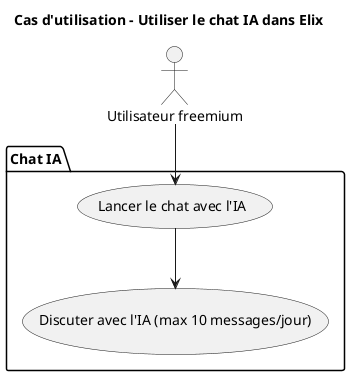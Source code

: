 @startuml
title Cas d'utilisation - Utiliser le chat IA dans Elix

actor "Utilisateur freemium" as user

package "Chat IA" {
  
  usecase "Lancer le chat avec l'IA" as UC_LancerChatIA
  usecase "Discuter avec l'IA (max 10 messages/jour)" as UC_DiscuterIA

  UC_LancerChatIA --> UC_DiscuterIA
}

user --> UC_LancerChatIA
@enduml
